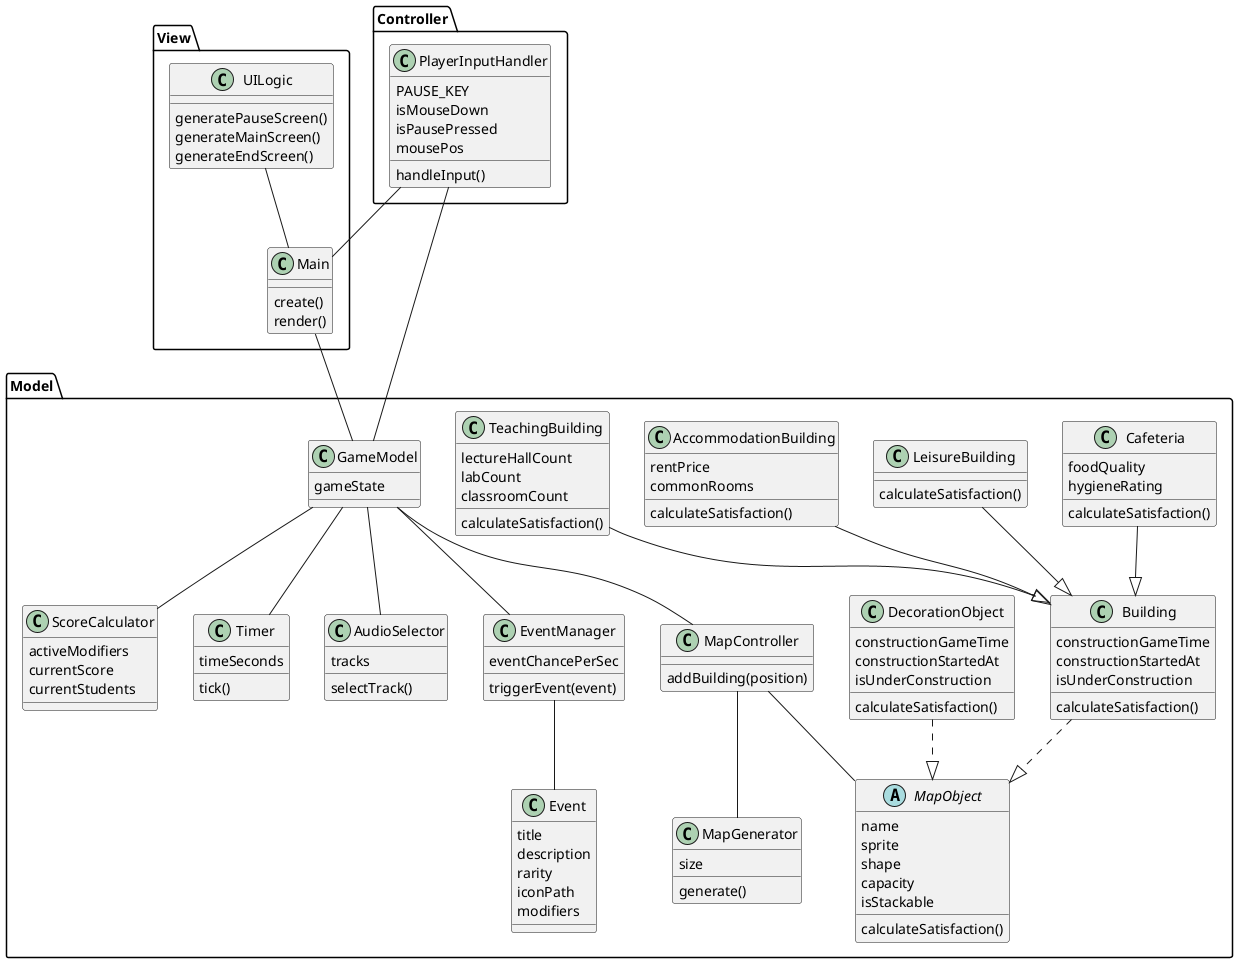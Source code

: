 @startuml
Package "Model" {
    class MapController {
        addBuilding(position)
    }
    class MapGenerator {
        size
        generate()
    }
    class Building {
        constructionGameTime
        constructionStartedAt
        isUnderConstruction
        calculateSatisfaction()
    }
    class DecorationObject {
        constructionGameTime
        constructionStartedAt
        isUnderConstruction
        calculateSatisfaction()
    }
    class LeisureBuilding {

        calculateSatisfaction()
    }
    class AccommodationBuilding {
        rentPrice
        commonRooms
        calculateSatisfaction()
    }
    class TeachingBuilding {
        lectureHallCount
        labCount
        classroomCount

        calculateSatisfaction()
    }
    class Cafeteria {
        foodQuality
        hygieneRating
        calculateSatisfaction()
    }
    abstract class MapObject {
        name
        sprite
        shape
        capacity
        isStackable
        calculateSatisfaction()
    }
    class EventManager {
        eventChancePerSec
        triggerEvent(event)
    }
    class Event {
        title
        description
        rarity
        iconPath
        modifiers
    }
    class ScoreCalculator {
        activeModifiers
        currentScore
        currentStudents
    }
    class Timer {
        timeSeconds
        tick()
    }
    class GameModel {
        gameState
    }
    class AudioSelector {
        tracks
        selectTrack()
    }
}
Package "View" {
    class Main {
        create()
        render()
    }
    class UILogic {
        generatePauseScreen()
        generateMainScreen()
        generateEndScreen()
    }
}
Package "Controller" {
    class PlayerInputHandler {
        PAUSE_KEY
        isMouseDown
        isPausePressed
        mousePos
        handleInput()
    }
}

Building ..|> MapObject
DecorationObject ..|> MapObject
LeisureBuilding --|> Building
AccommodationBuilding --|> Building
TeachingBuilding --|> Building
Cafeteria --|> Building

MapController -- MapGenerator
MapController -- MapObject

Main -- GameModel

PlayerInputHandler -- GameModel
PlayerInputHandler -- Main

UILogic -- Main

GameModel -- Timer
GameModel -- ScoreCalculator
GameModel -- EventManager
GameModel -- MapController
GameModel -- AudioSelector

EventManager -- Event

@enduml
